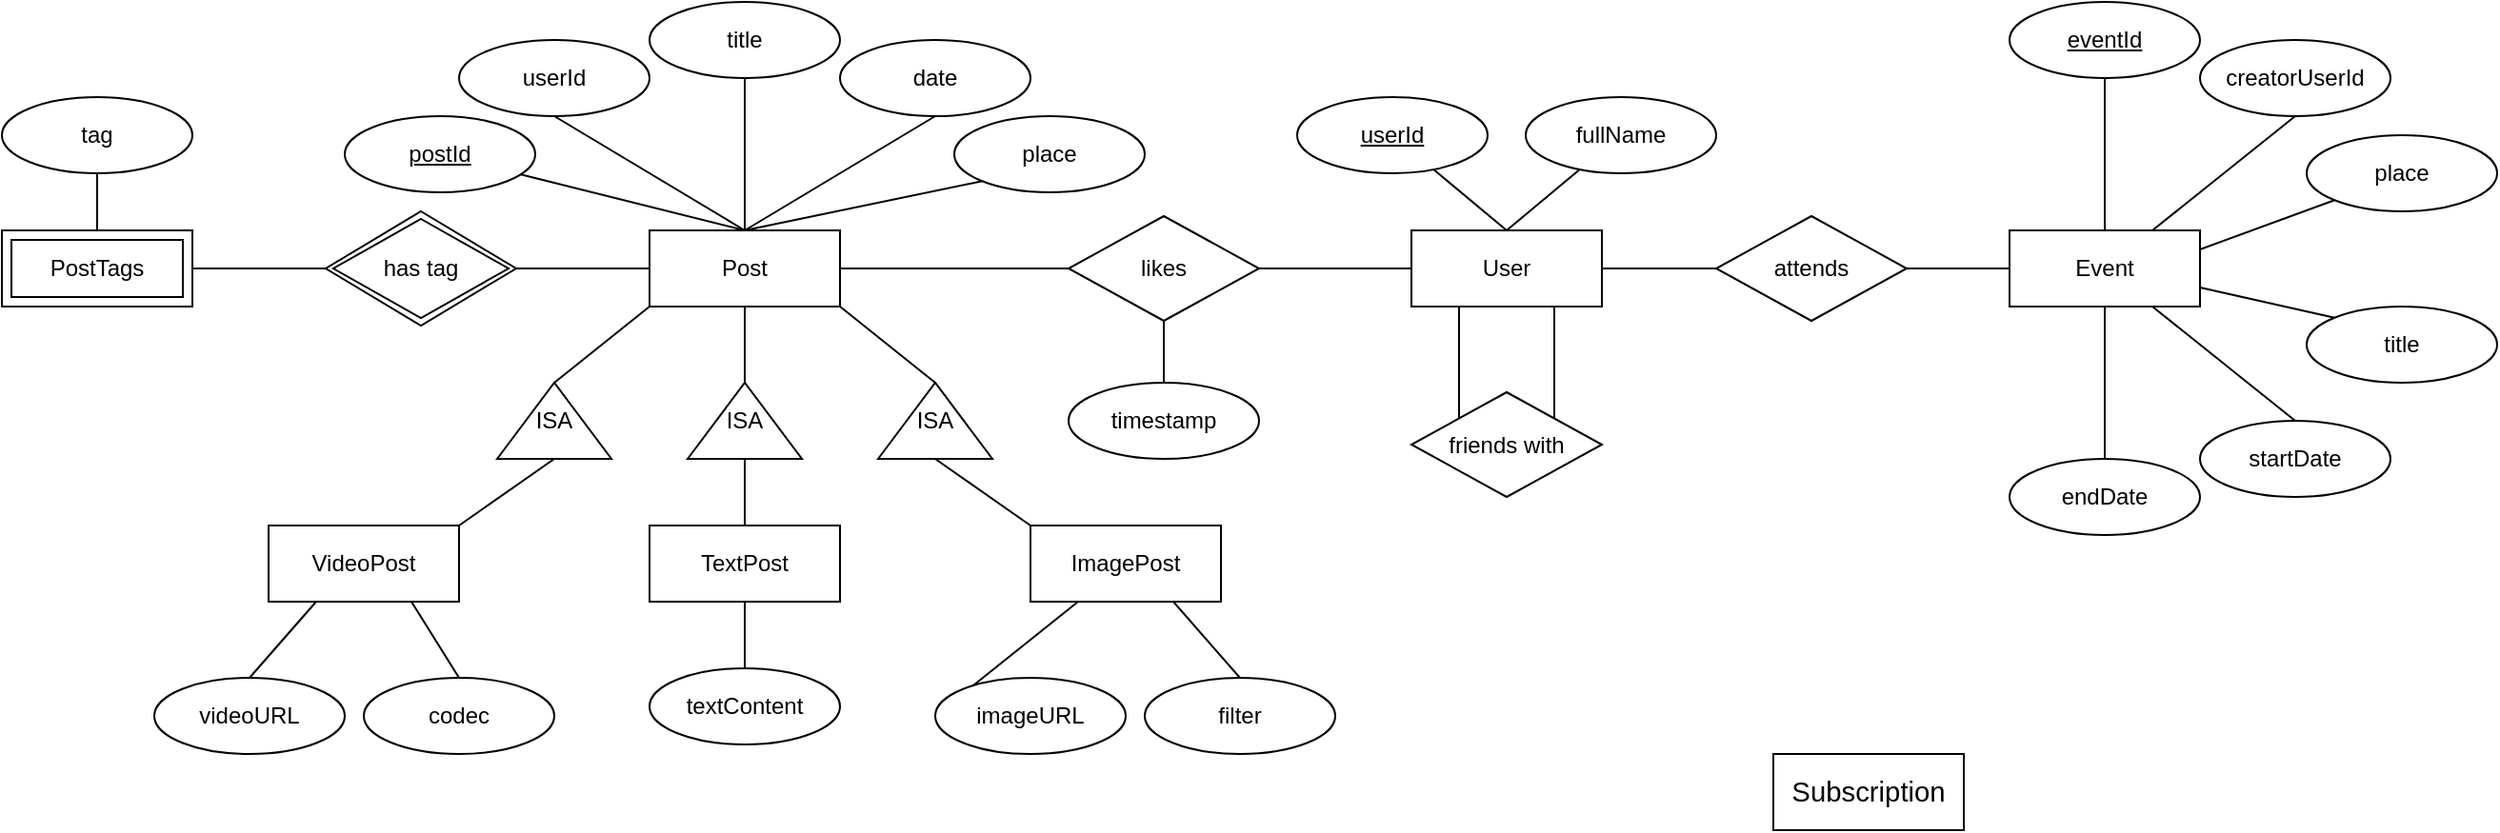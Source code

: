 <mxfile version="24.8.4">
  <diagram name="Sida-1" id="3GQGVHy-1wQHirCoyvnR">
    <mxGraphModel dx="2333" dy="832" grid="1" gridSize="10" guides="1" tooltips="1" connect="1" arrows="1" fold="1" page="1" pageScale="1" pageWidth="827" pageHeight="1169" math="0" shadow="0">
      <root>
        <mxCell id="0" />
        <mxCell id="1" parent="0" />
        <mxCell id="RJBFYBSUg46-iDFTEeFW-1" value="Post" style="whiteSpace=wrap;html=1;align=center;" parent="1" vertex="1">
          <mxGeometry x="-200" y="180" width="100" height="40" as="geometry" />
        </mxCell>
        <mxCell id="l5PJhf1orLI7VosGzmFl-56" style="rounded=0;orthogonalLoop=1;jettySize=auto;html=1;exitX=0.75;exitY=1;exitDx=0;exitDy=0;entryX=1;entryY=0;entryDx=0;entryDy=0;endArrow=none;endFill=0;" parent="1" source="RJBFYBSUg46-iDFTEeFW-3" target="RJBFYBSUg46-iDFTEeFW-10" edge="1">
          <mxGeometry relative="1" as="geometry" />
        </mxCell>
        <mxCell id="Xhl65Qkr_M_dRU4PBRwG-30" style="rounded=0;orthogonalLoop=1;jettySize=auto;html=1;exitX=1;exitY=0.5;exitDx=0;exitDy=0;entryX=0;entryY=0.5;entryDx=0;entryDy=0;verticalAlign=middle;endArrow=none;endFill=0;" edge="1" parent="1" source="RJBFYBSUg46-iDFTEeFW-3" target="Xhl65Qkr_M_dRU4PBRwG-29">
          <mxGeometry relative="1" as="geometry">
            <mxPoint x="340" y="200" as="targetPoint" />
          </mxGeometry>
        </mxCell>
        <mxCell id="RJBFYBSUg46-iDFTEeFW-3" value="User" style="whiteSpace=wrap;html=1;align=center;" parent="1" vertex="1">
          <mxGeometry x="200" y="180" width="100" height="40" as="geometry" />
        </mxCell>
        <mxCell id="RJBFYBSUg46-iDFTEeFW-5" value="&lt;span id=&quot;docs-internal-guid-3fd6cfa4-7fff-0450-d13b-978bd1708c18&quot;&gt;&lt;span style=&quot;font-size: 11pt; font-family: Arial, sans-serif; background-color: transparent; font-variant-numeric: normal; font-variant-east-asian: normal; font-variant-alternates: normal; font-variant-position: normal; vertical-align: baseline; white-space-collapse: preserve;&quot;&gt;Subscription&lt;/span&gt;&lt;/span&gt;" style="whiteSpace=wrap;html=1;align=center;" parent="1" vertex="1">
          <mxGeometry x="390" y="455" width="100" height="40" as="geometry" />
        </mxCell>
        <mxCell id="RJBFYBSUg46-iDFTEeFW-8" style="rounded=0;orthogonalLoop=1;jettySize=auto;html=1;entryX=0.5;entryY=0;entryDx=0;entryDy=0;endArrow=none;endFill=0;" parent="1" source="RJBFYBSUg46-iDFTEeFW-6" target="RJBFYBSUg46-iDFTEeFW-1" edge="1">
          <mxGeometry relative="1" as="geometry" />
        </mxCell>
        <mxCell id="RJBFYBSUg46-iDFTEeFW-6" value="postId" style="ellipse;whiteSpace=wrap;html=1;align=center;fontStyle=4;" parent="1" vertex="1">
          <mxGeometry x="-360" y="120" width="100" height="40" as="geometry" />
        </mxCell>
        <mxCell id="l5PJhf1orLI7VosGzmFl-55" style="rounded=0;orthogonalLoop=1;jettySize=auto;html=1;exitX=0;exitY=0;exitDx=0;exitDy=0;entryX=0.25;entryY=1;entryDx=0;entryDy=0;endArrow=none;endFill=0;" parent="1" source="RJBFYBSUg46-iDFTEeFW-10" target="RJBFYBSUg46-iDFTEeFW-3" edge="1">
          <mxGeometry relative="1" as="geometry" />
        </mxCell>
        <mxCell id="RJBFYBSUg46-iDFTEeFW-10" value="friends with" style="rhombus;whiteSpace=wrap;html=1;" parent="1" vertex="1">
          <mxGeometry x="200" y="265" width="100" height="55" as="geometry" />
        </mxCell>
        <mxCell id="l5PJhf1orLI7VosGzmFl-6" style="rounded=0;orthogonalLoop=1;jettySize=auto;html=1;exitX=0.5;exitY=1;exitDx=0;exitDy=0;strokeColor=default;endArrow=none;endFill=0;" parent="1" source="l5PJhf1orLI7VosGzmFl-1" edge="1">
          <mxGeometry relative="1" as="geometry">
            <mxPoint x="-150" y="180" as="targetPoint" />
          </mxGeometry>
        </mxCell>
        <mxCell id="l5PJhf1orLI7VosGzmFl-1" value="userId" style="ellipse;whiteSpace=wrap;html=1;align=center;fontStyle=0;" parent="1" vertex="1">
          <mxGeometry x="-300" y="80" width="100" height="40" as="geometry" />
        </mxCell>
        <mxCell id="l5PJhf1orLI7VosGzmFl-7" style="rounded=0;orthogonalLoop=1;jettySize=auto;html=1;exitX=0.5;exitY=1;exitDx=0;exitDy=0;strokeColor=default;endArrow=none;endFill=0;" parent="1" source="l5PJhf1orLI7VosGzmFl-8" edge="1">
          <mxGeometry relative="1" as="geometry">
            <mxPoint x="-150" y="180" as="targetPoint" />
          </mxGeometry>
        </mxCell>
        <mxCell id="l5PJhf1orLI7VosGzmFl-8" value="title" style="ellipse;whiteSpace=wrap;html=1;align=center;fontStyle=0;" parent="1" vertex="1">
          <mxGeometry x="-200" y="60" width="100" height="40" as="geometry" />
        </mxCell>
        <mxCell id="l5PJhf1orLI7VosGzmFl-16" style="rounded=0;orthogonalLoop=1;jettySize=auto;html=1;exitX=0.5;exitY=1;exitDx=0;exitDy=0;strokeColor=default;endArrow=none;endFill=0;" parent="1" source="l5PJhf1orLI7VosGzmFl-17" edge="1">
          <mxGeometry relative="1" as="geometry">
            <mxPoint x="-150" y="180" as="targetPoint" />
          </mxGeometry>
        </mxCell>
        <mxCell id="l5PJhf1orLI7VosGzmFl-17" value="date" style="ellipse;whiteSpace=wrap;html=1;align=center;fontStyle=0;" parent="1" vertex="1">
          <mxGeometry x="-100" y="80" width="100" height="40" as="geometry" />
        </mxCell>
        <mxCell id="l5PJhf1orLI7VosGzmFl-18" style="rounded=0;orthogonalLoop=1;jettySize=auto;html=1;exitX=0;exitY=1;exitDx=0;exitDy=0;strokeColor=default;endArrow=none;endFill=0;" parent="1" source="l5PJhf1orLI7VosGzmFl-19" edge="1">
          <mxGeometry relative="1" as="geometry">
            <mxPoint x="-150" y="180" as="targetPoint" />
          </mxGeometry>
        </mxCell>
        <mxCell id="l5PJhf1orLI7VosGzmFl-19" value="place" style="ellipse;whiteSpace=wrap;html=1;align=center;fontStyle=0;" parent="1" vertex="1">
          <mxGeometry x="-40" y="120" width="100" height="40" as="geometry" />
        </mxCell>
        <mxCell id="l5PJhf1orLI7VosGzmFl-20" value="VideoPost" style="whiteSpace=wrap;html=1;align=center;" parent="1" vertex="1">
          <mxGeometry x="-400" y="335" width="100" height="40" as="geometry" />
        </mxCell>
        <mxCell id="l5PJhf1orLI7VosGzmFl-23" style="rounded=0;orthogonalLoop=1;jettySize=auto;html=1;exitX=0.5;exitY=0;exitDx=0;exitDy=0;strokeColor=default;endArrow=none;endFill=0;entryX=0.25;entryY=1;entryDx=0;entryDy=0;" parent="1" source="l5PJhf1orLI7VosGzmFl-24" target="l5PJhf1orLI7VosGzmFl-20" edge="1">
          <mxGeometry relative="1" as="geometry">
            <mxPoint x="-350" y="335" as="targetPoint" />
          </mxGeometry>
        </mxCell>
        <mxCell id="l5PJhf1orLI7VosGzmFl-24" value="videoURL" style="ellipse;whiteSpace=wrap;html=1;align=center;fontStyle=0;" parent="1" vertex="1">
          <mxGeometry x="-460" y="415" width="100" height="40" as="geometry" />
        </mxCell>
        <mxCell id="l5PJhf1orLI7VosGzmFl-25" style="rounded=0;orthogonalLoop=1;jettySize=auto;html=1;strokeColor=default;endArrow=none;endFill=0;entryX=0.75;entryY=1;entryDx=0;entryDy=0;exitX=0.5;exitY=0;exitDx=0;exitDy=0;" parent="1" source="l5PJhf1orLI7VosGzmFl-26" target="l5PJhf1orLI7VosGzmFl-20" edge="1">
          <mxGeometry relative="1" as="geometry">
            <mxPoint x="-350" y="335" as="targetPoint" />
            <mxPoint x="-460" y="375" as="sourcePoint" />
          </mxGeometry>
        </mxCell>
        <mxCell id="l5PJhf1orLI7VosGzmFl-26" value="codec" style="ellipse;whiteSpace=wrap;html=1;align=center;fontStyle=0;" parent="1" vertex="1">
          <mxGeometry x="-350" y="415" width="100" height="40" as="geometry" />
        </mxCell>
        <mxCell id="l5PJhf1orLI7VosGzmFl-34" style="rounded=0;orthogonalLoop=1;jettySize=auto;html=1;exitX=1;exitY=0.5;exitDx=0;exitDy=0;entryX=0;entryY=1;entryDx=0;entryDy=0;endArrow=none;endFill=0;" parent="1" source="l5PJhf1orLI7VosGzmFl-33" target="RJBFYBSUg46-iDFTEeFW-1" edge="1">
          <mxGeometry relative="1" as="geometry" />
        </mxCell>
        <mxCell id="l5PJhf1orLI7VosGzmFl-33" value="ISA" style="triangle;whiteSpace=wrap;html=1;direction=north;" parent="1" vertex="1">
          <mxGeometry x="-280" y="260" width="60" height="40" as="geometry" />
        </mxCell>
        <mxCell id="l5PJhf1orLI7VosGzmFl-35" style="rounded=0;orthogonalLoop=1;jettySize=auto;html=1;exitX=1;exitY=0;exitDx=0;exitDy=0;endArrow=none;endFill=0;entryX=0;entryY=0.5;entryDx=0;entryDy=0;" parent="1" source="l5PJhf1orLI7VosGzmFl-20" target="l5PJhf1orLI7VosGzmFl-33" edge="1">
          <mxGeometry relative="1" as="geometry">
            <mxPoint x="-298" y="310" as="targetPoint" />
          </mxGeometry>
        </mxCell>
        <mxCell id="l5PJhf1orLI7VosGzmFl-47" style="rounded=0;orthogonalLoop=1;jettySize=auto;html=1;exitX=0;exitY=0;exitDx=0;exitDy=0;entryX=0;entryY=0.5;entryDx=0;entryDy=0;endArrow=none;endFill=0;" parent="1" source="l5PJhf1orLI7VosGzmFl-37" target="l5PJhf1orLI7VosGzmFl-42" edge="1">
          <mxGeometry relative="1" as="geometry" />
        </mxCell>
        <mxCell id="l5PJhf1orLI7VosGzmFl-37" value="ImagePost" style="whiteSpace=wrap;html=1;align=center;" parent="1" vertex="1">
          <mxGeometry y="335" width="100" height="40" as="geometry" />
        </mxCell>
        <mxCell id="l5PJhf1orLI7VosGzmFl-45" style="rounded=0;orthogonalLoop=1;jettySize=auto;html=1;exitX=0;exitY=0.5;exitDx=0;exitDy=0;entryX=0.25;entryY=1;entryDx=0;entryDy=0;endArrow=none;endFill=0;" parent="1" source="l5PJhf1orLI7VosGzmFl-39" target="l5PJhf1orLI7VosGzmFl-37" edge="1">
          <mxGeometry relative="1" as="geometry" />
        </mxCell>
        <mxCell id="l5PJhf1orLI7VosGzmFl-39" value="imageURL" style="ellipse;whiteSpace=wrap;html=1;align=center;fontStyle=0;" parent="1" vertex="1">
          <mxGeometry x="-50" y="415" width="100" height="40" as="geometry" />
        </mxCell>
        <mxCell id="l5PJhf1orLI7VosGzmFl-46" style="rounded=0;orthogonalLoop=1;jettySize=auto;html=1;exitX=0.5;exitY=0;exitDx=0;exitDy=0;entryX=0.75;entryY=1;entryDx=0;entryDy=0;endArrow=none;endFill=0;" parent="1" source="l5PJhf1orLI7VosGzmFl-41" target="l5PJhf1orLI7VosGzmFl-37" edge="1">
          <mxGeometry relative="1" as="geometry" />
        </mxCell>
        <mxCell id="l5PJhf1orLI7VosGzmFl-41" value="filter" style="ellipse;whiteSpace=wrap;html=1;align=center;fontStyle=0;" parent="1" vertex="1">
          <mxGeometry x="60" y="415" width="100" height="40" as="geometry" />
        </mxCell>
        <mxCell id="l5PJhf1orLI7VosGzmFl-48" style="rounded=0;orthogonalLoop=1;jettySize=auto;html=1;exitX=1;exitY=0.5;exitDx=0;exitDy=0;entryX=1;entryY=1;entryDx=0;entryDy=0;endArrow=none;endFill=0;" parent="1" source="l5PJhf1orLI7VosGzmFl-42" target="RJBFYBSUg46-iDFTEeFW-1" edge="1">
          <mxGeometry relative="1" as="geometry" />
        </mxCell>
        <mxCell id="l5PJhf1orLI7VosGzmFl-42" value="ISA" style="triangle;whiteSpace=wrap;html=1;direction=north;" parent="1" vertex="1">
          <mxGeometry x="-80" y="260" width="60" height="40" as="geometry" />
        </mxCell>
        <mxCell id="l5PJhf1orLI7VosGzmFl-49" style="rounded=0;orthogonalLoop=1;jettySize=auto;html=1;exitX=1;exitY=0.5;exitDx=0;exitDy=0;entryX=0.5;entryY=1;entryDx=0;entryDy=0;endArrow=none;endFill=0;" parent="1" source="l5PJhf1orLI7VosGzmFl-50" target="RJBFYBSUg46-iDFTEeFW-1" edge="1">
          <mxGeometry relative="1" as="geometry">
            <mxPoint x="-100" y="237.5" as="targetPoint" />
          </mxGeometry>
        </mxCell>
        <mxCell id="l5PJhf1orLI7VosGzmFl-50" value="ISA" style="triangle;whiteSpace=wrap;html=1;direction=north;" parent="1" vertex="1">
          <mxGeometry x="-180" y="260" width="60" height="40" as="geometry" />
        </mxCell>
        <mxCell id="l5PJhf1orLI7VosGzmFl-51" style="rounded=0;orthogonalLoop=1;jettySize=auto;html=1;endArrow=none;endFill=0;entryX=0;entryY=0.5;entryDx=0;entryDy=0;exitX=0.5;exitY=0;exitDx=0;exitDy=0;" parent="1" source="l5PJhf1orLI7VosGzmFl-52" target="l5PJhf1orLI7VosGzmFl-50" edge="1">
          <mxGeometry relative="1" as="geometry">
            <mxPoint x="-160" y="373" as="sourcePoint" />
            <mxPoint x="-198" y="327.5" as="targetPoint" />
          </mxGeometry>
        </mxCell>
        <mxCell id="l5PJhf1orLI7VosGzmFl-52" value="TextPost" style="whiteSpace=wrap;html=1;align=center;" parent="1" vertex="1">
          <mxGeometry x="-200" y="335" width="100" height="40" as="geometry" />
        </mxCell>
        <mxCell id="l5PJhf1orLI7VosGzmFl-54" style="rounded=0;orthogonalLoop=1;jettySize=auto;html=1;exitX=0.5;exitY=0;exitDx=0;exitDy=0;entryX=0.5;entryY=1;entryDx=0;entryDy=0;endArrow=none;endFill=0;" parent="1" source="l5PJhf1orLI7VosGzmFl-53" target="l5PJhf1orLI7VosGzmFl-52" edge="1">
          <mxGeometry relative="1" as="geometry" />
        </mxCell>
        <mxCell id="l5PJhf1orLI7VosGzmFl-53" value="textContent" style="ellipse;whiteSpace=wrap;html=1;align=center;fontStyle=0;" parent="1" vertex="1">
          <mxGeometry x="-200" y="410" width="100" height="40" as="geometry" />
        </mxCell>
        <mxCell id="l5PJhf1orLI7VosGzmFl-59" style="rounded=0;orthogonalLoop=1;jettySize=auto;html=1;exitX=1;exitY=0.5;exitDx=0;exitDy=0;entryX=0;entryY=0.5;entryDx=0;entryDy=0;endArrow=none;endFill=0;" parent="1" source="l5PJhf1orLI7VosGzmFl-58" target="RJBFYBSUg46-iDFTEeFW-3" edge="1">
          <mxGeometry relative="1" as="geometry" />
        </mxCell>
        <mxCell id="l5PJhf1orLI7VosGzmFl-60" style="rounded=0;orthogonalLoop=1;jettySize=auto;html=1;exitX=0;exitY=0.5;exitDx=0;exitDy=0;entryX=1;entryY=0.5;entryDx=0;entryDy=0;endArrow=none;endFill=0;" parent="1" source="l5PJhf1orLI7VosGzmFl-58" target="RJBFYBSUg46-iDFTEeFW-1" edge="1">
          <mxGeometry relative="1" as="geometry" />
        </mxCell>
        <mxCell id="l5PJhf1orLI7VosGzmFl-58" value="likes" style="rhombus;whiteSpace=wrap;html=1;" parent="1" vertex="1">
          <mxGeometry x="20" y="172.5" width="100" height="55" as="geometry" />
        </mxCell>
        <mxCell id="l5PJhf1orLI7VosGzmFl-62" style="rounded=0;orthogonalLoop=1;jettySize=auto;html=1;exitX=0.5;exitY=0;exitDx=0;exitDy=0;entryX=0.5;entryY=1;entryDx=0;entryDy=0;endArrow=none;endFill=0;" parent="1" source="l5PJhf1orLI7VosGzmFl-61" target="l5PJhf1orLI7VosGzmFl-58" edge="1">
          <mxGeometry relative="1" as="geometry" />
        </mxCell>
        <mxCell id="l5PJhf1orLI7VosGzmFl-61" value="timestamp" style="ellipse;whiteSpace=wrap;html=1;align=center;fontStyle=0;" parent="1" vertex="1">
          <mxGeometry x="20" y="260" width="100" height="40" as="geometry" />
        </mxCell>
        <mxCell id="l5PJhf1orLI7VosGzmFl-63" style="rounded=0;orthogonalLoop=1;jettySize=auto;html=1;entryX=0.5;entryY=0;entryDx=0;entryDy=0;endArrow=none;endFill=0;" parent="1" source="l5PJhf1orLI7VosGzmFl-64" target="RJBFYBSUg46-iDFTEeFW-3" edge="1">
          <mxGeometry relative="1" as="geometry">
            <mxPoint x="270" y="160" as="targetPoint" />
          </mxGeometry>
        </mxCell>
        <mxCell id="l5PJhf1orLI7VosGzmFl-64" value="userId" style="ellipse;whiteSpace=wrap;html=1;align=center;fontStyle=4;" parent="1" vertex="1">
          <mxGeometry x="140" y="110" width="100" height="40" as="geometry" />
        </mxCell>
        <mxCell id="l5PJhf1orLI7VosGzmFl-65" style="rounded=0;orthogonalLoop=1;jettySize=auto;html=1;entryX=0.5;entryY=0;entryDx=0;entryDy=0;endArrow=none;endFill=0;" parent="1" source="l5PJhf1orLI7VosGzmFl-66" edge="1">
          <mxGeometry relative="1" as="geometry">
            <mxPoint x="250" y="180" as="targetPoint" />
          </mxGeometry>
        </mxCell>
        <mxCell id="l5PJhf1orLI7VosGzmFl-66" value="fullName" style="ellipse;whiteSpace=wrap;html=1;align=center;fontStyle=0;" parent="1" vertex="1">
          <mxGeometry x="260" y="110" width="100" height="40" as="geometry" />
        </mxCell>
        <mxCell id="Xhl65Qkr_M_dRU4PBRwG-10" style="rounded=0;orthogonalLoop=1;jettySize=auto;html=1;exitX=1;exitY=0.5;exitDx=0;exitDy=0;entryX=0;entryY=0.5;entryDx=0;entryDy=0;endArrow=none;endFill=0;" edge="1" parent="1" source="Xhl65Qkr_M_dRU4PBRwG-1" target="RJBFYBSUg46-iDFTEeFW-1">
          <mxGeometry relative="1" as="geometry" />
        </mxCell>
        <mxCell id="Xhl65Qkr_M_dRU4PBRwG-1" value="has tag" style="shape=rhombus;double=1;perimeter=rhombusPerimeter;whiteSpace=wrap;html=1;align=center;" vertex="1" parent="1">
          <mxGeometry x="-370" y="170" width="100" height="60" as="geometry" />
        </mxCell>
        <mxCell id="Xhl65Qkr_M_dRU4PBRwG-9" style="rounded=0;orthogonalLoop=1;jettySize=auto;html=1;exitX=1;exitY=0.5;exitDx=0;exitDy=0;entryX=0;entryY=0.5;entryDx=0;entryDy=0;endArrow=none;endFill=0;" edge="1" parent="1" source="Xhl65Qkr_M_dRU4PBRwG-6" target="Xhl65Qkr_M_dRU4PBRwG-1">
          <mxGeometry relative="1" as="geometry" />
        </mxCell>
        <mxCell id="Xhl65Qkr_M_dRU4PBRwG-6" value="PostTags" style="shape=ext;margin=3;double=1;whiteSpace=wrap;html=1;align=center;" vertex="1" parent="1">
          <mxGeometry x="-540" y="180" width="100" height="40" as="geometry" />
        </mxCell>
        <mxCell id="Xhl65Qkr_M_dRU4PBRwG-8" style="rounded=0;orthogonalLoop=1;jettySize=auto;html=1;exitX=0.5;exitY=1;exitDx=0;exitDy=0;entryX=0.5;entryY=0;entryDx=0;entryDy=0;endArrow=none;endFill=0;" edge="1" parent="1" source="Xhl65Qkr_M_dRU4PBRwG-7" target="Xhl65Qkr_M_dRU4PBRwG-6">
          <mxGeometry relative="1" as="geometry" />
        </mxCell>
        <mxCell id="Xhl65Qkr_M_dRU4PBRwG-7" value="tag" style="ellipse;whiteSpace=wrap;html=1;align=center;fontStyle=0;" vertex="1" parent="1">
          <mxGeometry x="-540" y="110" width="100" height="40" as="geometry" />
        </mxCell>
        <mxCell id="Xhl65Qkr_M_dRU4PBRwG-11" value="Event" style="whiteSpace=wrap;html=1;align=center;" vertex="1" parent="1">
          <mxGeometry x="514" y="180" width="100" height="40" as="geometry" />
        </mxCell>
        <mxCell id="Xhl65Qkr_M_dRU4PBRwG-16" style="rounded=0;orthogonalLoop=1;jettySize=auto;html=1;exitX=0.5;exitY=1;exitDx=0;exitDy=0;strokeColor=default;endArrow=none;endFill=0;" edge="1" parent="1">
          <mxGeometry relative="1" as="geometry">
            <mxPoint x="564" y="180" as="targetPoint" />
            <mxPoint x="564" y="100" as="sourcePoint" />
          </mxGeometry>
        </mxCell>
        <mxCell id="Xhl65Qkr_M_dRU4PBRwG-17" value="eventId" style="ellipse;whiteSpace=wrap;html=1;align=center;fontStyle=4;" vertex="1" parent="1">
          <mxGeometry x="514" y="60" width="100" height="40" as="geometry" />
        </mxCell>
        <mxCell id="Xhl65Qkr_M_dRU4PBRwG-18" style="rounded=0;orthogonalLoop=1;jettySize=auto;html=1;exitX=0.5;exitY=1;exitDx=0;exitDy=0;strokeColor=default;endArrow=none;endFill=0;entryX=0.75;entryY=0;entryDx=0;entryDy=0;" edge="1" parent="1" source="Xhl65Qkr_M_dRU4PBRwG-19" target="Xhl65Qkr_M_dRU4PBRwG-11">
          <mxGeometry relative="1" as="geometry">
            <mxPoint x="564" y="180" as="targetPoint" />
          </mxGeometry>
        </mxCell>
        <mxCell id="Xhl65Qkr_M_dRU4PBRwG-19" value="creatorUserId" style="ellipse;whiteSpace=wrap;html=1;align=center;fontStyle=0;" vertex="1" parent="1">
          <mxGeometry x="614" y="80" width="100" height="40" as="geometry" />
        </mxCell>
        <mxCell id="Xhl65Qkr_M_dRU4PBRwG-20" style="rounded=0;orthogonalLoop=1;jettySize=auto;html=1;exitX=0;exitY=1;exitDx=0;exitDy=0;strokeColor=default;endArrow=none;endFill=0;entryX=1;entryY=0.25;entryDx=0;entryDy=0;" edge="1" parent="1" source="Xhl65Qkr_M_dRU4PBRwG-21" target="Xhl65Qkr_M_dRU4PBRwG-11">
          <mxGeometry relative="1" as="geometry">
            <mxPoint x="564" y="180" as="targetPoint" />
            <mxPoint x="688.776" y="154.195" as="sourcePoint" />
          </mxGeometry>
        </mxCell>
        <mxCell id="Xhl65Qkr_M_dRU4PBRwG-21" value="place" style="ellipse;whiteSpace=wrap;html=1;align=center;fontStyle=0;" vertex="1" parent="1">
          <mxGeometry x="670" y="130" width="100" height="40" as="geometry" />
        </mxCell>
        <mxCell id="Xhl65Qkr_M_dRU4PBRwG-22" style="rounded=0;orthogonalLoop=1;jettySize=auto;html=1;exitX=0;exitY=0;exitDx=0;exitDy=0;strokeColor=default;endArrow=none;endFill=0;entryX=1;entryY=0.75;entryDx=0;entryDy=0;" edge="1" parent="1" source="Xhl65Qkr_M_dRU4PBRwG-23" target="Xhl65Qkr_M_dRU4PBRwG-11">
          <mxGeometry relative="1" as="geometry">
            <mxPoint x="614" y="267.5" as="targetPoint" />
            <mxPoint x="688.776" y="231.695" as="sourcePoint" />
          </mxGeometry>
        </mxCell>
        <mxCell id="Xhl65Qkr_M_dRU4PBRwG-23" value="title" style="ellipse;whiteSpace=wrap;html=1;align=center;fontStyle=0;" vertex="1" parent="1">
          <mxGeometry x="670" y="220" width="100" height="40" as="geometry" />
        </mxCell>
        <mxCell id="Xhl65Qkr_M_dRU4PBRwG-24" value="startDate" style="ellipse;whiteSpace=wrap;html=1;align=center;fontStyle=0;" vertex="1" parent="1">
          <mxGeometry x="614" y="280" width="100" height="40" as="geometry" />
        </mxCell>
        <mxCell id="Xhl65Qkr_M_dRU4PBRwG-26" style="rounded=0;orthogonalLoop=1;jettySize=auto;html=1;exitX=0.5;exitY=0;exitDx=0;exitDy=0;strokeColor=default;endArrow=none;endFill=0;entryX=0.75;entryY=1;entryDx=0;entryDy=0;" edge="1" parent="1" source="Xhl65Qkr_M_dRU4PBRwG-24" target="Xhl65Qkr_M_dRU4PBRwG-11">
          <mxGeometry relative="1" as="geometry">
            <mxPoint x="550" y="315" as="targetPoint" />
            <mxPoint x="625" y="255" as="sourcePoint" />
          </mxGeometry>
        </mxCell>
        <mxCell id="Xhl65Qkr_M_dRU4PBRwG-27" style="rounded=0;orthogonalLoop=1;jettySize=auto;html=1;exitX=0.5;exitY=0;exitDx=0;exitDy=0;strokeColor=default;endArrow=none;endFill=0;entryX=0.5;entryY=1;entryDx=0;entryDy=0;" edge="1" parent="1" source="Xhl65Qkr_M_dRU4PBRwG-28" target="Xhl65Qkr_M_dRU4PBRwG-11">
          <mxGeometry relative="1" as="geometry">
            <mxPoint x="550" y="400" as="targetPoint" />
            <mxPoint x="550" y="320" as="sourcePoint" />
          </mxGeometry>
        </mxCell>
        <mxCell id="Xhl65Qkr_M_dRU4PBRwG-28" value="endDate" style="ellipse;whiteSpace=wrap;html=1;align=center;fontStyle=0;" vertex="1" parent="1">
          <mxGeometry x="514" y="300" width="100" height="40" as="geometry" />
        </mxCell>
        <mxCell id="Xhl65Qkr_M_dRU4PBRwG-31" style="rounded=0;orthogonalLoop=1;jettySize=auto;html=1;endArrow=none;endFill=0;entryX=0;entryY=0.5;entryDx=0;entryDy=0;exitX=1;exitY=0.5;exitDx=0;exitDy=0;" edge="1" parent="1" source="Xhl65Qkr_M_dRU4PBRwG-29" target="Xhl65Qkr_M_dRU4PBRwG-11">
          <mxGeometry relative="1" as="geometry">
            <mxPoint x="510" y="195.315" as="targetPoint" />
            <mxPoint x="480" y="200" as="sourcePoint" />
          </mxGeometry>
        </mxCell>
        <mxCell id="Xhl65Qkr_M_dRU4PBRwG-29" value="attends" style="rhombus;whiteSpace=wrap;html=1;" vertex="1" parent="1">
          <mxGeometry x="360" y="172.5" width="100" height="55" as="geometry" />
        </mxCell>
      </root>
    </mxGraphModel>
  </diagram>
</mxfile>
